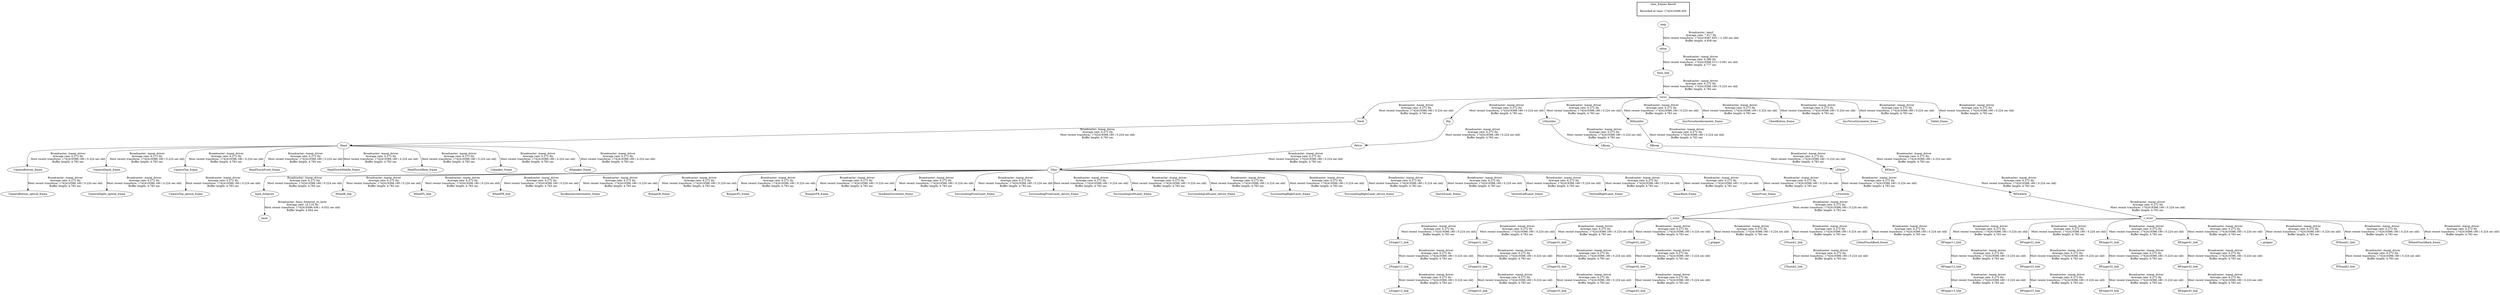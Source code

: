 digraph G {
"base_footprint" -> "laser"[label="Broadcaster: /base_footprint_to_laser\nAverage rate: 10.116 Hz\nMost recent transform: 1742419386.436 ( -0.032 sec old)\nBuffer length: 4.844 sec\n"];
"Tibia" -> "base_footprint"[label="Broadcaster: /naoqi_driver\nAverage rate: 6.272 Hz\nMost recent transform: 1742419386.180 ( 0.224 sec old)\nBuffer length: 4.783 sec\n"];
"map" -> "odom"[label="Broadcaster: /amcl\nAverage rate: 7.617 Hz\nMost recent transform: 1742419387.655 ( -1.250 sec old)\nBuffer length: 4.858 sec\n"];
"Neck" -> "Head"[label="Broadcaster: /naoqi_driver\nAverage rate: 6.272 Hz\nMost recent transform: 1742419386.180 ( 0.224 sec old)\nBuffer length: 4.783 sec\n"];
"torso" -> "Neck"[label="Broadcaster: /naoqi_driver\nAverage rate: 6.272 Hz\nMost recent transform: 1742419386.180 ( 0.224 sec old)\nBuffer length: 4.783 sec\n"];
"base_link" -> "torso"[label="Broadcaster: /naoqi_driver\nAverage rate: 6.272 Hz\nMost recent transform: 1742419386.180 ( 0.224 sec old)\nBuffer length: 4.783 sec\n"];
"Hip" -> "Pelvis"[label="Broadcaster: /naoqi_driver\nAverage rate: 6.272 Hz\nMost recent transform: 1742419386.180 ( 0.224 sec old)\nBuffer length: 4.783 sec\n"];
"torso" -> "Hip"[label="Broadcaster: /naoqi_driver\nAverage rate: 6.272 Hz\nMost recent transform: 1742419386.180 ( 0.224 sec old)\nBuffer length: 4.783 sec\n"];
"Pelvis" -> "Tibia"[label="Broadcaster: /naoqi_driver\nAverage rate: 6.272 Hz\nMost recent transform: 1742419386.180 ( 0.224 sec old)\nBuffer length: 4.783 sec\n"];
"LElbow" -> "LForeArm"[label="Broadcaster: /naoqi_driver\nAverage rate: 6.272 Hz\nMost recent transform: 1742419386.180 ( 0.224 sec old)\nBuffer length: 4.783 sec\n"];
"LBicep" -> "LElbow"[label="Broadcaster: /naoqi_driver\nAverage rate: 6.272 Hz\nMost recent transform: 1742419386.180 ( 0.224 sec old)\nBuffer length: 4.783 sec\n"];
"LShoulder" -> "LBicep"[label="Broadcaster: /naoqi_driver\nAverage rate: 6.272 Hz\nMost recent transform: 1742419386.180 ( 0.224 sec old)\nBuffer length: 4.783 sec\n"];
"l_wrist" -> "LFinger11_link"[label="Broadcaster: /naoqi_driver\nAverage rate: 6.272 Hz\nMost recent transform: 1742419386.180 ( 0.224 sec old)\nBuffer length: 4.783 sec\n"];
"LForeArm" -> "l_wrist"[label="Broadcaster: /naoqi_driver\nAverage rate: 6.272 Hz\nMost recent transform: 1742419386.180 ( 0.224 sec old)\nBuffer length: 4.783 sec\n"];
"LFinger11_link" -> "LFinger12_link"[label="Broadcaster: /naoqi_driver\nAverage rate: 6.272 Hz\nMost recent transform: 1742419386.180 ( 0.224 sec old)\nBuffer length: 4.783 sec\n"];
"LFinger12_link" -> "LFinger13_link"[label="Broadcaster: /naoqi_driver\nAverage rate: 6.272 Hz\nMost recent transform: 1742419386.180 ( 0.224 sec old)\nBuffer length: 4.783 sec\n"];
"l_wrist" -> "LFinger21_link"[label="Broadcaster: /naoqi_driver\nAverage rate: 6.272 Hz\nMost recent transform: 1742419386.180 ( 0.224 sec old)\nBuffer length: 4.783 sec\n"];
"LFinger21_link" -> "LFinger22_link"[label="Broadcaster: /naoqi_driver\nAverage rate: 6.272 Hz\nMost recent transform: 1742419386.180 ( 0.224 sec old)\nBuffer length: 4.783 sec\n"];
"LFinger22_link" -> "LFinger23_link"[label="Broadcaster: /naoqi_driver\nAverage rate: 6.272 Hz\nMost recent transform: 1742419386.180 ( 0.224 sec old)\nBuffer length: 4.783 sec\n"];
"l_wrist" -> "LFinger31_link"[label="Broadcaster: /naoqi_driver\nAverage rate: 6.272 Hz\nMost recent transform: 1742419386.180 ( 0.224 sec old)\nBuffer length: 4.783 sec\n"];
"LFinger31_link" -> "LFinger32_link"[label="Broadcaster: /naoqi_driver\nAverage rate: 6.272 Hz\nMost recent transform: 1742419386.180 ( 0.224 sec old)\nBuffer length: 4.783 sec\n"];
"LFinger32_link" -> "LFinger33_link"[label="Broadcaster: /naoqi_driver\nAverage rate: 6.272 Hz\nMost recent transform: 1742419386.180 ( 0.224 sec old)\nBuffer length: 4.783 sec\n"];
"l_wrist" -> "LFinger41_link"[label="Broadcaster: /naoqi_driver\nAverage rate: 6.272 Hz\nMost recent transform: 1742419386.180 ( 0.224 sec old)\nBuffer length: 4.783 sec\n"];
"LFinger41_link" -> "LFinger42_link"[label="Broadcaster: /naoqi_driver\nAverage rate: 6.272 Hz\nMost recent transform: 1742419386.180 ( 0.224 sec old)\nBuffer length: 4.783 sec\n"];
"LFinger42_link" -> "LFinger43_link"[label="Broadcaster: /naoqi_driver\nAverage rate: 6.272 Hz\nMost recent transform: 1742419386.180 ( 0.224 sec old)\nBuffer length: 4.783 sec\n"];
"l_wrist" -> "l_gripper"[label="Broadcaster: /naoqi_driver\nAverage rate: 6.272 Hz\nMost recent transform: 1742419386.180 ( 0.224 sec old)\nBuffer length: 4.783 sec\n"];
"torso" -> "LShoulder"[label="Broadcaster: /naoqi_driver\nAverage rate: 6.272 Hz\nMost recent transform: 1742419386.180 ( 0.224 sec old)\nBuffer length: 4.783 sec\n"];
"l_wrist" -> "LThumb1_link"[label="Broadcaster: /naoqi_driver\nAverage rate: 6.272 Hz\nMost recent transform: 1742419386.180 ( 0.224 sec old)\nBuffer length: 4.783 sec\n"];
"LThumb1_link" -> "LThumb2_link"[label="Broadcaster: /naoqi_driver\nAverage rate: 6.272 Hz\nMost recent transform: 1742419386.180 ( 0.224 sec old)\nBuffer length: 4.783 sec\n"];
"RElbow" -> "RForeArm"[label="Broadcaster: /naoqi_driver\nAverage rate: 6.272 Hz\nMost recent transform: 1742419386.180 ( 0.224 sec old)\nBuffer length: 4.783 sec\n"];
"RBicep" -> "RElbow"[label="Broadcaster: /naoqi_driver\nAverage rate: 6.272 Hz\nMost recent transform: 1742419386.180 ( 0.224 sec old)\nBuffer length: 4.783 sec\n"];
"RShoulder" -> "RBicep"[label="Broadcaster: /naoqi_driver\nAverage rate: 6.272 Hz\nMost recent transform: 1742419386.180 ( 0.224 sec old)\nBuffer length: 4.783 sec\n"];
"r_wrist" -> "RFinger11_link"[label="Broadcaster: /naoqi_driver\nAverage rate: 6.272 Hz\nMost recent transform: 1742419386.180 ( 0.224 sec old)\nBuffer length: 4.783 sec\n"];
"RForeArm" -> "r_wrist"[label="Broadcaster: /naoqi_driver\nAverage rate: 6.272 Hz\nMost recent transform: 1742419386.180 ( 0.224 sec old)\nBuffer length: 4.783 sec\n"];
"RFinger11_link" -> "RFinger12_link"[label="Broadcaster: /naoqi_driver\nAverage rate: 6.272 Hz\nMost recent transform: 1742419386.180 ( 0.224 sec old)\nBuffer length: 4.783 sec\n"];
"RFinger12_link" -> "RFinger13_link"[label="Broadcaster: /naoqi_driver\nAverage rate: 6.272 Hz\nMost recent transform: 1742419386.180 ( 0.224 sec old)\nBuffer length: 4.783 sec\n"];
"r_wrist" -> "RFinger21_link"[label="Broadcaster: /naoqi_driver\nAverage rate: 6.272 Hz\nMost recent transform: 1742419386.180 ( 0.224 sec old)\nBuffer length: 4.783 sec\n"];
"RFinger21_link" -> "RFinger22_link"[label="Broadcaster: /naoqi_driver\nAverage rate: 6.272 Hz\nMost recent transform: 1742419386.180 ( 0.224 sec old)\nBuffer length: 4.783 sec\n"];
"RFinger22_link" -> "RFinger23_link"[label="Broadcaster: /naoqi_driver\nAverage rate: 6.272 Hz\nMost recent transform: 1742419386.180 ( 0.224 sec old)\nBuffer length: 4.783 sec\n"];
"r_wrist" -> "RFinger31_link"[label="Broadcaster: /naoqi_driver\nAverage rate: 6.272 Hz\nMost recent transform: 1742419386.180 ( 0.224 sec old)\nBuffer length: 4.783 sec\n"];
"RFinger31_link" -> "RFinger32_link"[label="Broadcaster: /naoqi_driver\nAverage rate: 6.272 Hz\nMost recent transform: 1742419386.180 ( 0.224 sec old)\nBuffer length: 4.783 sec\n"];
"RFinger32_link" -> "RFinger33_link"[label="Broadcaster: /naoqi_driver\nAverage rate: 6.272 Hz\nMost recent transform: 1742419386.180 ( 0.224 sec old)\nBuffer length: 4.783 sec\n"];
"r_wrist" -> "RFinger41_link"[label="Broadcaster: /naoqi_driver\nAverage rate: 6.272 Hz\nMost recent transform: 1742419386.180 ( 0.224 sec old)\nBuffer length: 4.783 sec\n"];
"RFinger41_link" -> "RFinger42_link"[label="Broadcaster: /naoqi_driver\nAverage rate: 6.272 Hz\nMost recent transform: 1742419386.180 ( 0.224 sec old)\nBuffer length: 4.783 sec\n"];
"RFinger42_link" -> "RFinger43_link"[label="Broadcaster: /naoqi_driver\nAverage rate: 6.272 Hz\nMost recent transform: 1742419386.180 ( 0.224 sec old)\nBuffer length: 4.783 sec\n"];
"r_wrist" -> "r_gripper"[label="Broadcaster: /naoqi_driver\nAverage rate: 6.272 Hz\nMost recent transform: 1742419386.180 ( 0.224 sec old)\nBuffer length: 4.783 sec\n"];
"torso" -> "RShoulder"[label="Broadcaster: /naoqi_driver\nAverage rate: 6.272 Hz\nMost recent transform: 1742419386.180 ( 0.224 sec old)\nBuffer length: 4.783 sec\n"];
"r_wrist" -> "RThumb1_link"[label="Broadcaster: /naoqi_driver\nAverage rate: 6.272 Hz\nMost recent transform: 1742419386.180 ( 0.224 sec old)\nBuffer length: 4.783 sec\n"];
"RThumb1_link" -> "RThumb2_link"[label="Broadcaster: /naoqi_driver\nAverage rate: 6.272 Hz\nMost recent transform: 1742419386.180 ( 0.224 sec old)\nBuffer length: 4.783 sec\n"];
"Tibia" -> "WheelB_link"[label="Broadcaster: /naoqi_driver\nAverage rate: 6.272 Hz\nMost recent transform: 1742419386.180 ( 0.224 sec old)\nBuffer length: 4.783 sec\n"];
"Tibia" -> "WheelFL_link"[label="Broadcaster: /naoqi_driver\nAverage rate: 6.272 Hz\nMost recent transform: 1742419386.180 ( 0.224 sec old)\nBuffer length: 4.783 sec\n"];
"Tibia" -> "WheelFR_link"[label="Broadcaster: /naoqi_driver\nAverage rate: 6.272 Hz\nMost recent transform: 1742419386.180 ( 0.224 sec old)\nBuffer length: 4.783 sec\n"];
"Tibia" -> "ImuBaseAccelerometer_frame"[label="Broadcaster: /naoqi_driver\nAverage rate: 6.272 Hz\nMost recent transform: 1742419386.180 ( 0.224 sec old)\nBuffer length: 4.783 sec\n"];
"torso" -> "ImuTorsoAccelerometer_frame"[label="Broadcaster: /naoqi_driver\nAverage rate: 6.272 Hz\nMost recent transform: 1742419386.180 ( 0.224 sec old)\nBuffer length: 4.783 sec\n"];
"Tibia" -> "BumperB_frame"[label="Broadcaster: /naoqi_driver\nAverage rate: 6.272 Hz\nMost recent transform: 1742419386.180 ( 0.224 sec old)\nBuffer length: 4.783 sec\n"];
"Tibia" -> "BumperFL_frame"[label="Broadcaster: /naoqi_driver\nAverage rate: 6.272 Hz\nMost recent transform: 1742419386.180 ( 0.224 sec old)\nBuffer length: 4.783 sec\n"];
"Tibia" -> "BumperFR_frame"[label="Broadcaster: /naoqi_driver\nAverage rate: 6.272 Hz\nMost recent transform: 1742419386.180 ( 0.224 sec old)\nBuffer length: 4.783 sec\n"];
"CameraBottom_frame" -> "CameraBottom_optical_frame"[label="Broadcaster: /naoqi_driver\nAverage rate: 6.272 Hz\nMost recent transform: 1742419386.180 ( 0.224 sec old)\nBuffer length: 4.783 sec\n"];
"Head" -> "CameraBottom_frame"[label="Broadcaster: /naoqi_driver\nAverage rate: 6.272 Hz\nMost recent transform: 1742419386.180 ( 0.224 sec old)\nBuffer length: 4.783 sec\n"];
"CameraDepth_frame" -> "CameraDepth_optical_frame"[label="Broadcaster: /naoqi_driver\nAverage rate: 6.272 Hz\nMost recent transform: 1742419386.180 ( 0.224 sec old)\nBuffer length: 4.783 sec\n"];
"Head" -> "CameraDepth_frame"[label="Broadcaster: /naoqi_driver\nAverage rate: 6.272 Hz\nMost recent transform: 1742419386.180 ( 0.224 sec old)\nBuffer length: 4.783 sec\n"];
"CameraTop_frame" -> "CameraTop_optical_frame"[label="Broadcaster: /naoqi_driver\nAverage rate: 6.272 Hz\nMost recent transform: 1742419386.180 ( 0.224 sec old)\nBuffer length: 4.783 sec\n"];
"Head" -> "CameraTop_frame"[label="Broadcaster: /naoqi_driver\nAverage rate: 6.272 Hz\nMost recent transform: 1742419386.180 ( 0.224 sec old)\nBuffer length: 4.783 sec\n"];
"torso" -> "ChestButton_frame"[label="Broadcaster: /naoqi_driver\nAverage rate: 6.272 Hz\nMost recent transform: 1742419386.180 ( 0.224 sec old)\nBuffer length: 4.783 sec\n"];
"Tibia" -> "ImuBaseGyrometer_frame"[label="Broadcaster: /naoqi_driver\nAverage rate: 6.272 Hz\nMost recent transform: 1742419386.180 ( 0.224 sec old)\nBuffer length: 4.783 sec\n"];
"torso" -> "ImuTorsoGyrometer_frame"[label="Broadcaster: /naoqi_driver\nAverage rate: 6.272 Hz\nMost recent transform: 1742419386.180 ( 0.224 sec old)\nBuffer length: 4.783 sec\n"];
"Head" -> "HeadTouchFront_frame"[label="Broadcaster: /naoqi_driver\nAverage rate: 6.272 Hz\nMost recent transform: 1742419386.180 ( 0.224 sec old)\nBuffer length: 4.783 sec\n"];
"Head" -> "HeadTouchMiddle_frame"[label="Broadcaster: /naoqi_driver\nAverage rate: 6.272 Hz\nMost recent transform: 1742419386.180 ( 0.224 sec old)\nBuffer length: 4.783 sec\n"];
"Head" -> "HeadTouchRear_frame"[label="Broadcaster: /naoqi_driver\nAverage rate: 6.272 Hz\nMost recent transform: 1742419386.180 ( 0.224 sec old)\nBuffer length: 4.783 sec\n"];
"l_wrist" -> "LHandTouchBack_frame"[label="Broadcaster: /naoqi_driver\nAverage rate: 6.272 Hz\nMost recent transform: 1742419386.180 ( 0.224 sec old)\nBuffer length: 4.783 sec\n"];
"Tibia" -> "SurroundingFrontLaser_frame"[label="Broadcaster: /naoqi_driver\nAverage rate: 6.272 Hz\nMost recent transform: 1742419386.180 ( 0.224 sec old)\nBuffer length: 4.783 sec\n"];
"Tibia" -> "SurroundingFrontLaser_device_frame"[label="Broadcaster: /naoqi_driver\nAverage rate: 6.272 Hz\nMost recent transform: 1742419386.180 ( 0.224 sec old)\nBuffer length: 4.783 sec\n"];
"Tibia" -> "SurroundingLeftLaser_frame"[label="Broadcaster: /naoqi_driver\nAverage rate: 6.272 Hz\nMost recent transform: 1742419386.180 ( 0.224 sec old)\nBuffer length: 4.783 sec\n"];
"Tibia" -> "SurroundingLeftLaser_device_frame"[label="Broadcaster: /naoqi_driver\nAverage rate: 6.272 Hz\nMost recent transform: 1742419386.180 ( 0.224 sec old)\nBuffer length: 4.783 sec\n"];
"Tibia" -> "SurroundingRightLaser_frame"[label="Broadcaster: /naoqi_driver\nAverage rate: 6.272 Hz\nMost recent transform: 1742419386.180 ( 0.224 sec old)\nBuffer length: 4.783 sec\n"];
"Tibia" -> "SurroundingRightLaser_device_frame"[label="Broadcaster: /naoqi_driver\nAverage rate: 6.272 Hz\nMost recent transform: 1742419386.180 ( 0.224 sec old)\nBuffer length: 4.783 sec\n"];
"Tibia" -> "ShovelLaser_frame"[label="Broadcaster: /naoqi_driver\nAverage rate: 6.272 Hz\nMost recent transform: 1742419386.180 ( 0.224 sec old)\nBuffer length: 4.783 sec\n"];
"Tibia" -> "VerticalLeftLaser_frame"[label="Broadcaster: /naoqi_driver\nAverage rate: 6.272 Hz\nMost recent transform: 1742419386.180 ( 0.224 sec old)\nBuffer length: 4.783 sec\n"];
"Tibia" -> "VerticalRightLaser_frame"[label="Broadcaster: /naoqi_driver\nAverage rate: 6.272 Hz\nMost recent transform: 1742419386.180 ( 0.224 sec old)\nBuffer length: 4.783 sec\n"];
"r_wrist" -> "RHandTouchBack_frame"[label="Broadcaster: /naoqi_driver\nAverage rate: 6.272 Hz\nMost recent transform: 1742419386.180 ( 0.224 sec old)\nBuffer length: 4.783 sec\n"];
"Tibia" -> "SonarBack_frame"[label="Broadcaster: /naoqi_driver\nAverage rate: 6.272 Hz\nMost recent transform: 1742419386.180 ( 0.224 sec old)\nBuffer length: 4.783 sec\n"];
"Tibia" -> "SonarFront_frame"[label="Broadcaster: /naoqi_driver\nAverage rate: 6.272 Hz\nMost recent transform: 1742419386.180 ( 0.224 sec old)\nBuffer length: 4.783 sec\n"];
"Head" -> "LSpeaker_frame"[label="Broadcaster: /naoqi_driver\nAverage rate: 6.272 Hz\nMost recent transform: 1742419386.180 ( 0.224 sec old)\nBuffer length: 4.783 sec\n"];
"Head" -> "RSpeaker_frame"[label="Broadcaster: /naoqi_driver\nAverage rate: 6.272 Hz\nMost recent transform: 1742419386.180 ( 0.224 sec old)\nBuffer length: 4.783 sec\n"];
"torso" -> "Tablet_frame"[label="Broadcaster: /naoqi_driver\nAverage rate: 6.272 Hz\nMost recent transform: 1742419386.180 ( 0.224 sec old)\nBuffer length: 4.783 sec\n"];
"odom" -> "base_link"[label="Broadcaster: /naoqi_driver\nAverage rate: 6.280 Hz\nMost recent transform: 1742419386.313 ( 0.091 sec old)\nBuffer length: 4.777 sec\n"];
edge [style=invis];
 subgraph cluster_legend { style=bold; color=black; label ="view_frames Result";
"Recorded at time: 1742419386.405"[ shape=plaintext ] ;
 }->"map";
}